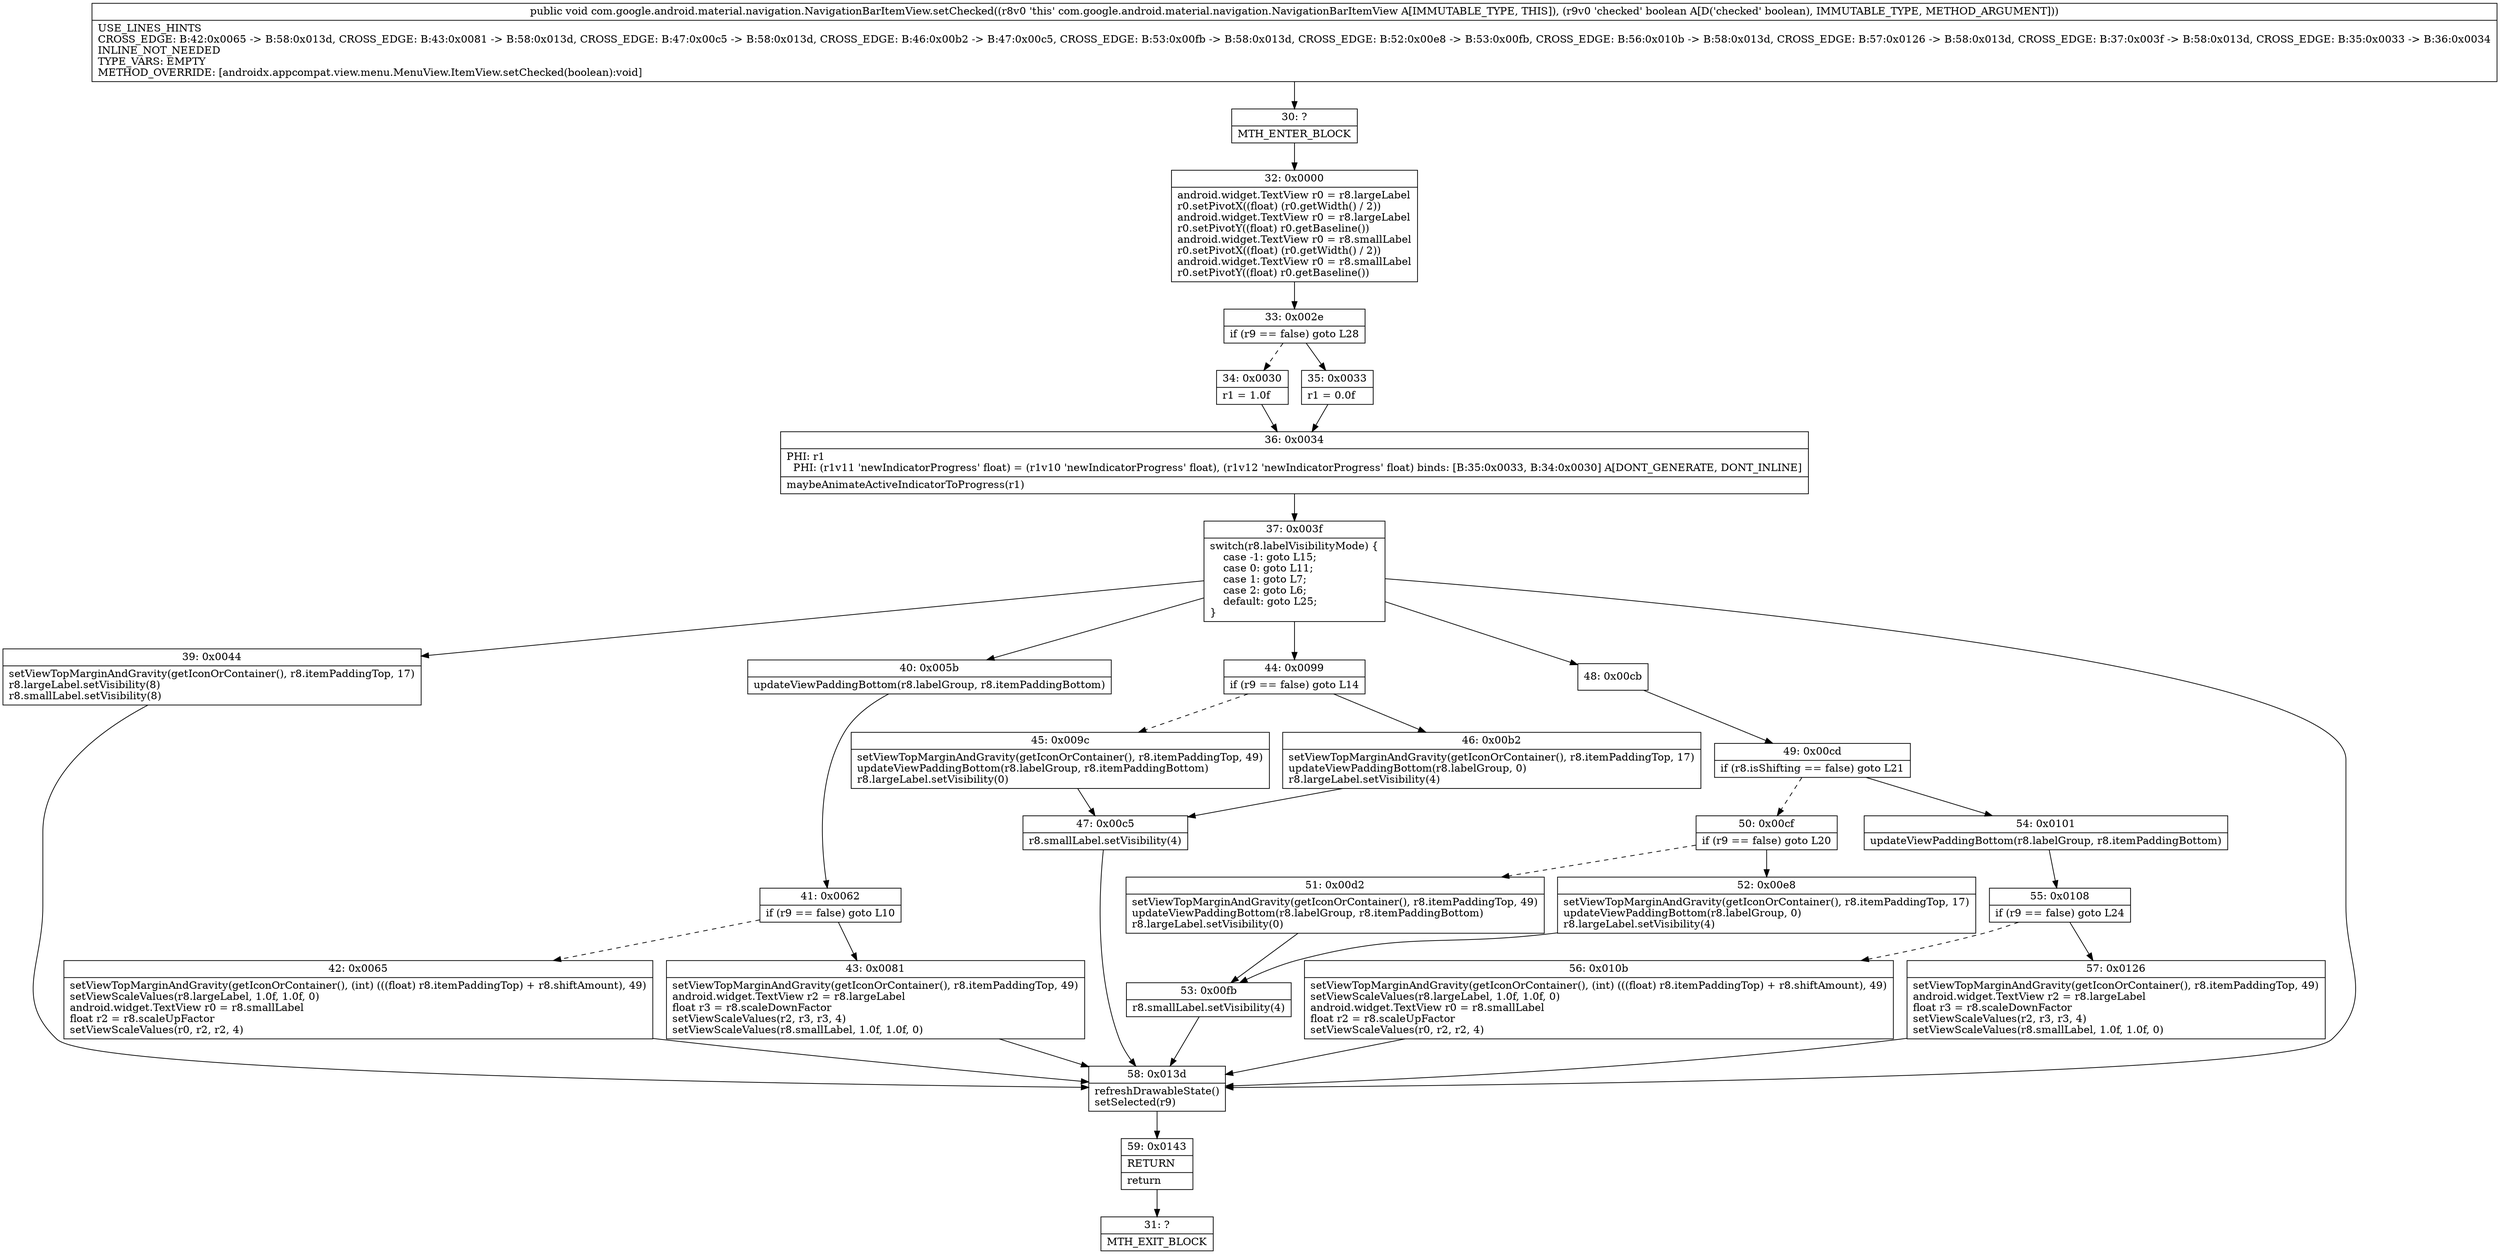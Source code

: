 digraph "CFG forcom.google.android.material.navigation.NavigationBarItemView.setChecked(Z)V" {
Node_30 [shape=record,label="{30\:\ ?|MTH_ENTER_BLOCK\l}"];
Node_32 [shape=record,label="{32\:\ 0x0000|android.widget.TextView r0 = r8.largeLabel\lr0.setPivotX((float) (r0.getWidth() \/ 2))\landroid.widget.TextView r0 = r8.largeLabel\lr0.setPivotY((float) r0.getBaseline())\landroid.widget.TextView r0 = r8.smallLabel\lr0.setPivotX((float) (r0.getWidth() \/ 2))\landroid.widget.TextView r0 = r8.smallLabel\lr0.setPivotY((float) r0.getBaseline())\l}"];
Node_33 [shape=record,label="{33\:\ 0x002e|if (r9 == false) goto L28\l}"];
Node_34 [shape=record,label="{34\:\ 0x0030|r1 = 1.0f\l}"];
Node_36 [shape=record,label="{36\:\ 0x0034|PHI: r1 \l  PHI: (r1v11 'newIndicatorProgress' float) = (r1v10 'newIndicatorProgress' float), (r1v12 'newIndicatorProgress' float) binds: [B:35:0x0033, B:34:0x0030] A[DONT_GENERATE, DONT_INLINE]\l|maybeAnimateActiveIndicatorToProgress(r1)\l}"];
Node_37 [shape=record,label="{37\:\ 0x003f|switch(r8.labelVisibilityMode) \{\l    case \-1: goto L15;\l    case 0: goto L11;\l    case 1: goto L7;\l    case 2: goto L6;\l    default: goto L25;\l\}\l}"];
Node_39 [shape=record,label="{39\:\ 0x0044|setViewTopMarginAndGravity(getIconOrContainer(), r8.itemPaddingTop, 17)\lr8.largeLabel.setVisibility(8)\lr8.smallLabel.setVisibility(8)\l}"];
Node_40 [shape=record,label="{40\:\ 0x005b|updateViewPaddingBottom(r8.labelGroup, r8.itemPaddingBottom)\l}"];
Node_41 [shape=record,label="{41\:\ 0x0062|if (r9 == false) goto L10\l}"];
Node_42 [shape=record,label="{42\:\ 0x0065|setViewTopMarginAndGravity(getIconOrContainer(), (int) (((float) r8.itemPaddingTop) + r8.shiftAmount), 49)\lsetViewScaleValues(r8.largeLabel, 1.0f, 1.0f, 0)\landroid.widget.TextView r0 = r8.smallLabel\lfloat r2 = r8.scaleUpFactor\lsetViewScaleValues(r0, r2, r2, 4)\l}"];
Node_43 [shape=record,label="{43\:\ 0x0081|setViewTopMarginAndGravity(getIconOrContainer(), r8.itemPaddingTop, 49)\landroid.widget.TextView r2 = r8.largeLabel\lfloat r3 = r8.scaleDownFactor\lsetViewScaleValues(r2, r3, r3, 4)\lsetViewScaleValues(r8.smallLabel, 1.0f, 1.0f, 0)\l}"];
Node_44 [shape=record,label="{44\:\ 0x0099|if (r9 == false) goto L14\l}"];
Node_45 [shape=record,label="{45\:\ 0x009c|setViewTopMarginAndGravity(getIconOrContainer(), r8.itemPaddingTop, 49)\lupdateViewPaddingBottom(r8.labelGroup, r8.itemPaddingBottom)\lr8.largeLabel.setVisibility(0)\l}"];
Node_47 [shape=record,label="{47\:\ 0x00c5|r8.smallLabel.setVisibility(4)\l}"];
Node_46 [shape=record,label="{46\:\ 0x00b2|setViewTopMarginAndGravity(getIconOrContainer(), r8.itemPaddingTop, 17)\lupdateViewPaddingBottom(r8.labelGroup, 0)\lr8.largeLabel.setVisibility(4)\l}"];
Node_48 [shape=record,label="{48\:\ 0x00cb}"];
Node_49 [shape=record,label="{49\:\ 0x00cd|if (r8.isShifting == false) goto L21\l}"];
Node_50 [shape=record,label="{50\:\ 0x00cf|if (r9 == false) goto L20\l}"];
Node_51 [shape=record,label="{51\:\ 0x00d2|setViewTopMarginAndGravity(getIconOrContainer(), r8.itemPaddingTop, 49)\lupdateViewPaddingBottom(r8.labelGroup, r8.itemPaddingBottom)\lr8.largeLabel.setVisibility(0)\l}"];
Node_53 [shape=record,label="{53\:\ 0x00fb|r8.smallLabel.setVisibility(4)\l}"];
Node_52 [shape=record,label="{52\:\ 0x00e8|setViewTopMarginAndGravity(getIconOrContainer(), r8.itemPaddingTop, 17)\lupdateViewPaddingBottom(r8.labelGroup, 0)\lr8.largeLabel.setVisibility(4)\l}"];
Node_54 [shape=record,label="{54\:\ 0x0101|updateViewPaddingBottom(r8.labelGroup, r8.itemPaddingBottom)\l}"];
Node_55 [shape=record,label="{55\:\ 0x0108|if (r9 == false) goto L24\l}"];
Node_56 [shape=record,label="{56\:\ 0x010b|setViewTopMarginAndGravity(getIconOrContainer(), (int) (((float) r8.itemPaddingTop) + r8.shiftAmount), 49)\lsetViewScaleValues(r8.largeLabel, 1.0f, 1.0f, 0)\landroid.widget.TextView r0 = r8.smallLabel\lfloat r2 = r8.scaleUpFactor\lsetViewScaleValues(r0, r2, r2, 4)\l}"];
Node_57 [shape=record,label="{57\:\ 0x0126|setViewTopMarginAndGravity(getIconOrContainer(), r8.itemPaddingTop, 49)\landroid.widget.TextView r2 = r8.largeLabel\lfloat r3 = r8.scaleDownFactor\lsetViewScaleValues(r2, r3, r3, 4)\lsetViewScaleValues(r8.smallLabel, 1.0f, 1.0f, 0)\l}"];
Node_58 [shape=record,label="{58\:\ 0x013d|refreshDrawableState()\lsetSelected(r9)\l}"];
Node_59 [shape=record,label="{59\:\ 0x0143|RETURN\l|return\l}"];
Node_31 [shape=record,label="{31\:\ ?|MTH_EXIT_BLOCK\l}"];
Node_35 [shape=record,label="{35\:\ 0x0033|r1 = 0.0f\l}"];
MethodNode[shape=record,label="{public void com.google.android.material.navigation.NavigationBarItemView.setChecked((r8v0 'this' com.google.android.material.navigation.NavigationBarItemView A[IMMUTABLE_TYPE, THIS]), (r9v0 'checked' boolean A[D('checked' boolean), IMMUTABLE_TYPE, METHOD_ARGUMENT]))  | USE_LINES_HINTS\lCROSS_EDGE: B:42:0x0065 \-\> B:58:0x013d, CROSS_EDGE: B:43:0x0081 \-\> B:58:0x013d, CROSS_EDGE: B:47:0x00c5 \-\> B:58:0x013d, CROSS_EDGE: B:46:0x00b2 \-\> B:47:0x00c5, CROSS_EDGE: B:53:0x00fb \-\> B:58:0x013d, CROSS_EDGE: B:52:0x00e8 \-\> B:53:0x00fb, CROSS_EDGE: B:56:0x010b \-\> B:58:0x013d, CROSS_EDGE: B:57:0x0126 \-\> B:58:0x013d, CROSS_EDGE: B:37:0x003f \-\> B:58:0x013d, CROSS_EDGE: B:35:0x0033 \-\> B:36:0x0034\lINLINE_NOT_NEEDED\lTYPE_VARS: EMPTY\lMETHOD_OVERRIDE: [androidx.appcompat.view.menu.MenuView.ItemView.setChecked(boolean):void]\l}"];
MethodNode -> Node_30;Node_30 -> Node_32;
Node_32 -> Node_33;
Node_33 -> Node_34[style=dashed];
Node_33 -> Node_35;
Node_34 -> Node_36;
Node_36 -> Node_37;
Node_37 -> Node_39;
Node_37 -> Node_40;
Node_37 -> Node_44;
Node_37 -> Node_48;
Node_37 -> Node_58;
Node_39 -> Node_58;
Node_40 -> Node_41;
Node_41 -> Node_42[style=dashed];
Node_41 -> Node_43;
Node_42 -> Node_58;
Node_43 -> Node_58;
Node_44 -> Node_45[style=dashed];
Node_44 -> Node_46;
Node_45 -> Node_47;
Node_47 -> Node_58;
Node_46 -> Node_47;
Node_48 -> Node_49;
Node_49 -> Node_50[style=dashed];
Node_49 -> Node_54;
Node_50 -> Node_51[style=dashed];
Node_50 -> Node_52;
Node_51 -> Node_53;
Node_53 -> Node_58;
Node_52 -> Node_53;
Node_54 -> Node_55;
Node_55 -> Node_56[style=dashed];
Node_55 -> Node_57;
Node_56 -> Node_58;
Node_57 -> Node_58;
Node_58 -> Node_59;
Node_59 -> Node_31;
Node_35 -> Node_36;
}

